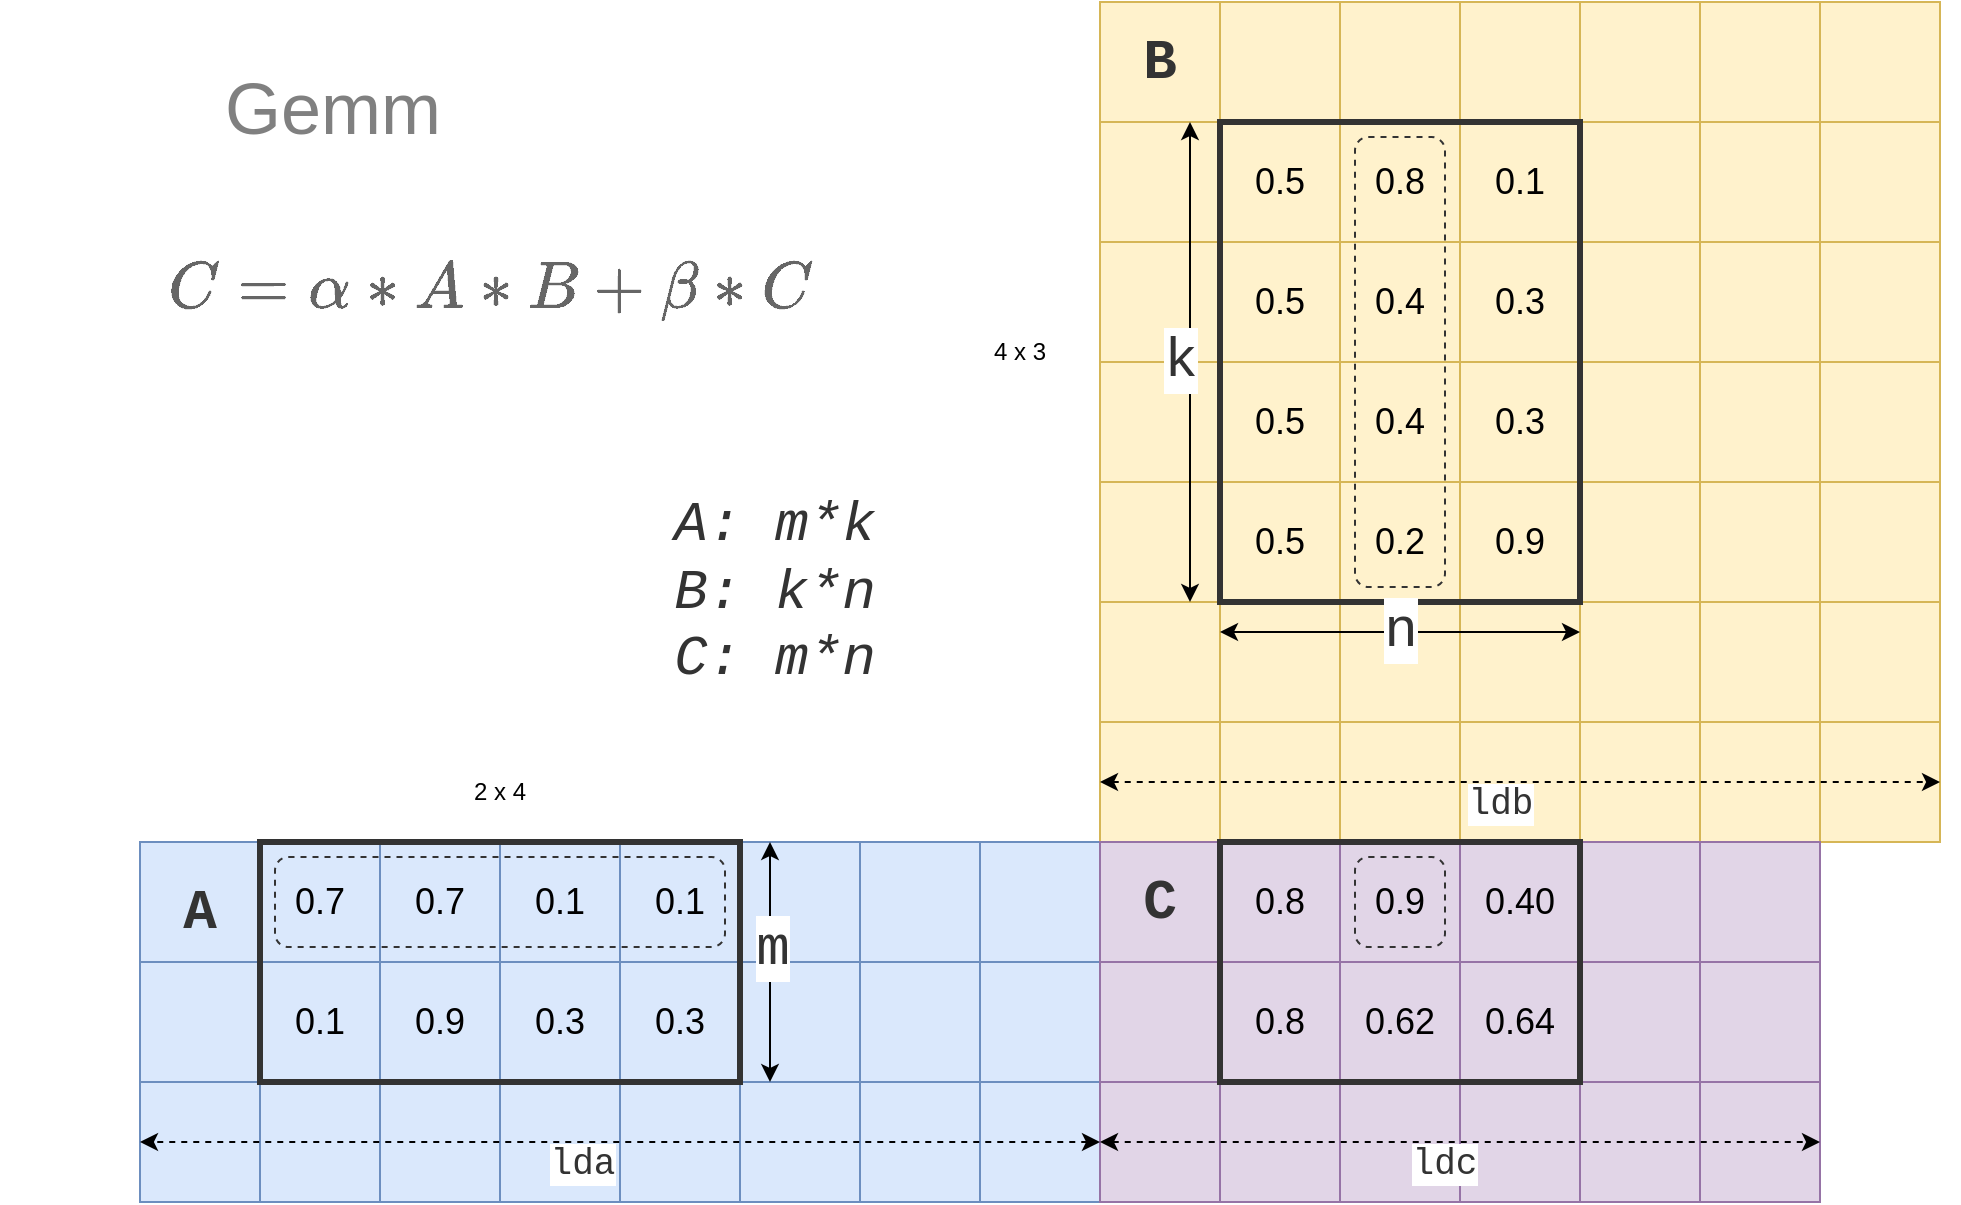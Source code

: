 <mxfile version="17.4.2" type="device"><diagram id="cF53giP90Iohp9pC52NI" name="第 1 页"><mxGraphModel dx="946" dy="672" grid="1" gridSize="10" guides="1" tooltips="1" connect="1" arrows="1" fold="1" page="1" pageScale="1" pageWidth="1169" pageHeight="827" math="1" shadow="0"><root><mxCell id="0"/><mxCell id="1" parent="0"/><mxCell id="H71iaSgbM0ucM5_pQoo7-125" value="0.5" style="whiteSpace=wrap;html=1;aspect=fixed;fontSize=18;strokeColor=#d6b656;fillColor=#fff2cc;" parent="1" vertex="1"><mxGeometry x="1370" y="170" width="60" height="60" as="geometry"/></mxCell><mxCell id="H71iaSgbM0ucM5_pQoo7-126" value="0.8" style="whiteSpace=wrap;html=1;aspect=fixed;fontSize=18;strokeColor=#d6b656;fillColor=#fff2cc;" parent="1" vertex="1"><mxGeometry x="1430" y="170" width="60" height="60" as="geometry"/></mxCell><mxCell id="H71iaSgbM0ucM5_pQoo7-127" value="0.1" style="whiteSpace=wrap;html=1;aspect=fixed;fontSize=18;strokeColor=#d6b656;fillColor=#fff2cc;" parent="1" vertex="1"><mxGeometry x="1490" y="170" width="60" height="60" as="geometry"/></mxCell><mxCell id="H71iaSgbM0ucM5_pQoo7-128" value="0.5" style="whiteSpace=wrap;html=1;aspect=fixed;fontSize=18;strokeColor=#d6b656;fillColor=#fff2cc;" parent="1" vertex="1"><mxGeometry x="1370" y="230" width="60" height="60" as="geometry"/></mxCell><mxCell id="H71iaSgbM0ucM5_pQoo7-129" value="0.4" style="whiteSpace=wrap;html=1;aspect=fixed;fontSize=18;strokeColor=#d6b656;fillColor=#fff2cc;" parent="1" vertex="1"><mxGeometry x="1430" y="230" width="60" height="60" as="geometry"/></mxCell><mxCell id="H71iaSgbM0ucM5_pQoo7-130" value="0.3" style="whiteSpace=wrap;html=1;aspect=fixed;fontSize=18;strokeColor=#d6b656;fillColor=#fff2cc;" parent="1" vertex="1"><mxGeometry x="1490" y="230" width="60" height="60" as="geometry"/></mxCell><mxCell id="H71iaSgbM0ucM5_pQoo7-131" value="0.5" style="whiteSpace=wrap;html=1;aspect=fixed;fontSize=18;strokeColor=#d6b656;fillColor=#fff2cc;" parent="1" vertex="1"><mxGeometry x="1370" y="290" width="60" height="60" as="geometry"/></mxCell><mxCell id="H71iaSgbM0ucM5_pQoo7-132" value="0.4" style="whiteSpace=wrap;html=1;aspect=fixed;fontSize=18;strokeColor=#d6b656;fillColor=#fff2cc;" parent="1" vertex="1"><mxGeometry x="1430" y="290" width="60" height="60" as="geometry"/></mxCell><mxCell id="H71iaSgbM0ucM5_pQoo7-133" value="0.3" style="whiteSpace=wrap;html=1;aspect=fixed;fontSize=18;strokeColor=#d6b656;fillColor=#fff2cc;" parent="1" vertex="1"><mxGeometry x="1490" y="290" width="60" height="60" as="geometry"/></mxCell><mxCell id="H71iaSgbM0ucM5_pQoo7-134" value="0.5" style="whiteSpace=wrap;html=1;aspect=fixed;fontSize=18;strokeColor=#d6b656;fillColor=#fff2cc;" parent="1" vertex="1"><mxGeometry x="1370" y="350" width="60" height="60" as="geometry"/></mxCell><mxCell id="H71iaSgbM0ucM5_pQoo7-135" value="0.2" style="whiteSpace=wrap;html=1;aspect=fixed;fontSize=18;strokeColor=#d6b656;fillColor=#fff2cc;" parent="1" vertex="1"><mxGeometry x="1430" y="350" width="60" height="60" as="geometry"/></mxCell><mxCell id="H71iaSgbM0ucM5_pQoo7-136" value="0.9" style="whiteSpace=wrap;html=1;aspect=fixed;fontSize=18;strokeColor=#d6b656;fillColor=#fff2cc;" parent="1" vertex="1"><mxGeometry x="1490" y="350" width="60" height="60" as="geometry"/></mxCell><mxCell id="H71iaSgbM0ucM5_pQoo7-137" value="" style="rounded=1;whiteSpace=wrap;html=1;fontSize=18;fontColor=#000000;strokeColor=#333333;fillColor=none;dashed=1;" parent="1" vertex="1"><mxGeometry x="1437.5" y="177.5" width="45" height="225" as="geometry"/></mxCell><mxCell id="H71iaSgbM0ucM5_pQoo7-138" value="0.8" style="whiteSpace=wrap;html=1;aspect=fixed;fontSize=18;strokeColor=#9673a6;fillColor=#e1d5e7;" parent="1" vertex="1"><mxGeometry x="1370" y="530" width="60" height="60" as="geometry"/></mxCell><mxCell id="H71iaSgbM0ucM5_pQoo7-139" value="0.9" style="whiteSpace=wrap;html=1;aspect=fixed;fontSize=18;strokeColor=#9673a6;fillColor=#e1d5e7;" parent="1" vertex="1"><mxGeometry x="1430" y="530" width="60" height="60" as="geometry"/></mxCell><mxCell id="H71iaSgbM0ucM5_pQoo7-140" value="0.40" style="whiteSpace=wrap;html=1;aspect=fixed;fontSize=18;strokeColor=#9673a6;fillColor=#e1d5e7;" parent="1" vertex="1"><mxGeometry x="1490" y="530" width="60" height="60" as="geometry"/></mxCell><mxCell id="H71iaSgbM0ucM5_pQoo7-141" value="0.8" style="whiteSpace=wrap;html=1;aspect=fixed;fontSize=18;strokeColor=#9673a6;fillColor=#e1d5e7;" parent="1" vertex="1"><mxGeometry x="1370" y="590" width="60" height="60" as="geometry"/></mxCell><mxCell id="H71iaSgbM0ucM5_pQoo7-142" value="0.62" style="whiteSpace=wrap;html=1;aspect=fixed;fontSize=18;strokeColor=#9673a6;fillColor=#e1d5e7;" parent="1" vertex="1"><mxGeometry x="1430" y="590" width="60" height="60" as="geometry"/></mxCell><mxCell id="H71iaSgbM0ucM5_pQoo7-143" value="0.64" style="whiteSpace=wrap;html=1;aspect=fixed;fontSize=18;strokeColor=#9673a6;fillColor=#e1d5e7;" parent="1" vertex="1"><mxGeometry x="1490" y="590" width="60" height="60" as="geometry"/></mxCell><mxCell id="H71iaSgbM0ucM5_pQoo7-144" value="" style="rounded=1;whiteSpace=wrap;html=1;fontSize=18;fontColor=#000000;strokeColor=#333333;fillColor=none;dashed=1;" parent="1" vertex="1"><mxGeometry x="1437.5" y="537.5" width="45" height="45" as="geometry"/></mxCell><mxCell id="H71iaSgbM0ucM5_pQoo7-145" value="" style="whiteSpace=wrap;html=1;aspect=fixed;fontSize=18;strokeColor=#6c8ebf;fillColor=#dae8fc;" parent="1" vertex="1"><mxGeometry x="830" y="530" width="60" height="60" as="geometry"/></mxCell><mxCell id="H71iaSgbM0ucM5_pQoo7-146" value="" style="whiteSpace=wrap;html=1;aspect=fixed;fontSize=18;strokeColor=#6c8ebf;fillColor=#dae8fc;" parent="1" vertex="1"><mxGeometry x="830" y="590" width="60" height="60" as="geometry"/></mxCell><mxCell id="H71iaSgbM0ucM5_pQoo7-147" value="" style="whiteSpace=wrap;html=1;aspect=fixed;fontSize=18;strokeColor=#d6b656;fillColor=#fff2cc;" parent="1" vertex="1"><mxGeometry x="1550" y="350" width="60" height="60" as="geometry"/></mxCell><mxCell id="H71iaSgbM0ucM5_pQoo7-148" value="" style="whiteSpace=wrap;html=1;aspect=fixed;fontSize=18;strokeColor=#d6b656;fillColor=#fff2cc;" parent="1" vertex="1"><mxGeometry x="1550" y="290" width="60" height="60" as="geometry"/></mxCell><mxCell id="H71iaSgbM0ucM5_pQoo7-149" value="" style="whiteSpace=wrap;html=1;aspect=fixed;fontSize=18;strokeColor=#d6b656;fillColor=#fff2cc;" parent="1" vertex="1"><mxGeometry x="1550" y="170" width="60" height="60" as="geometry"/></mxCell><mxCell id="H71iaSgbM0ucM5_pQoo7-150" value="" style="whiteSpace=wrap;html=1;aspect=fixed;fontSize=18;strokeColor=#d6b656;fillColor=#fff2cc;" parent="1" vertex="1"><mxGeometry x="1550" y="230" width="60" height="60" as="geometry"/></mxCell><mxCell id="H71iaSgbM0ucM5_pQoo7-151" value="" style="whiteSpace=wrap;html=1;aspect=fixed;fontSize=18;strokeColor=#d6b656;fillColor=#fff2cc;" parent="1" vertex="1"><mxGeometry x="1610" y="350" width="60" height="60" as="geometry"/></mxCell><mxCell id="H71iaSgbM0ucM5_pQoo7-152" value="" style="whiteSpace=wrap;html=1;aspect=fixed;fontSize=18;strokeColor=#d6b656;fillColor=#fff2cc;" parent="1" vertex="1"><mxGeometry x="1610" y="290" width="60" height="60" as="geometry"/></mxCell><mxCell id="H71iaSgbM0ucM5_pQoo7-153" value="" style="whiteSpace=wrap;html=1;aspect=fixed;fontSize=18;strokeColor=#d6b656;fillColor=#fff2cc;" parent="1" vertex="1"><mxGeometry x="1610" y="170" width="60" height="60" as="geometry"/></mxCell><mxCell id="H71iaSgbM0ucM5_pQoo7-154" value="" style="whiteSpace=wrap;html=1;aspect=fixed;fontSize=18;strokeColor=#d6b656;fillColor=#fff2cc;" parent="1" vertex="1"><mxGeometry x="1610" y="230" width="60" height="60" as="geometry"/></mxCell><mxCell id="H71iaSgbM0ucM5_pQoo7-155" value="" style="whiteSpace=wrap;html=1;aspect=fixed;fontSize=18;strokeColor=#d6b656;fillColor=#fff2cc;" parent="1" vertex="1"><mxGeometry x="1670" y="350" width="60" height="60" as="geometry"/></mxCell><mxCell id="H71iaSgbM0ucM5_pQoo7-156" value="" style="whiteSpace=wrap;html=1;aspect=fixed;fontSize=18;strokeColor=#d6b656;fillColor=#fff2cc;" parent="1" vertex="1"><mxGeometry x="1670" y="290" width="60" height="60" as="geometry"/></mxCell><mxCell id="H71iaSgbM0ucM5_pQoo7-157" value="" style="whiteSpace=wrap;html=1;aspect=fixed;fontSize=18;strokeColor=#d6b656;fillColor=#fff2cc;" parent="1" vertex="1"><mxGeometry x="1670" y="170" width="60" height="60" as="geometry"/></mxCell><mxCell id="H71iaSgbM0ucM5_pQoo7-158" value="" style="whiteSpace=wrap;html=1;aspect=fixed;fontSize=18;strokeColor=#d6b656;fillColor=#fff2cc;" parent="1" vertex="1"><mxGeometry x="1670" y="230" width="60" height="60" as="geometry"/></mxCell><mxCell id="H71iaSgbM0ucM5_pQoo7-159" value="" style="whiteSpace=wrap;html=1;aspect=fixed;fontSize=18;strokeColor=#d6b656;fillColor=#fff2cc;" parent="1" vertex="1"><mxGeometry x="1370" y="410" width="60" height="60" as="geometry"/></mxCell><mxCell id="H71iaSgbM0ucM5_pQoo7-160" value="" style="whiteSpace=wrap;html=1;aspect=fixed;fontSize=18;strokeColor=#d6b656;fillColor=#fff2cc;" parent="1" vertex="1"><mxGeometry x="1430" y="410" width="60" height="60" as="geometry"/></mxCell><mxCell id="H71iaSgbM0ucM5_pQoo7-161" value="" style="whiteSpace=wrap;html=1;aspect=fixed;fontSize=18;strokeColor=#d6b656;fillColor=#fff2cc;" parent="1" vertex="1"><mxGeometry x="1490" y="410" width="60" height="60" as="geometry"/></mxCell><mxCell id="H71iaSgbM0ucM5_pQoo7-162" value="" style="whiteSpace=wrap;html=1;aspect=fixed;fontSize=18;strokeColor=#d6b656;fillColor=#fff2cc;" parent="1" vertex="1"><mxGeometry x="1550" y="410" width="60" height="60" as="geometry"/></mxCell><mxCell id="H71iaSgbM0ucM5_pQoo7-163" value="" style="whiteSpace=wrap;html=1;aspect=fixed;fontSize=18;strokeColor=#d6b656;fillColor=#fff2cc;" parent="1" vertex="1"><mxGeometry x="1610" y="410" width="60" height="60" as="geometry"/></mxCell><mxCell id="H71iaSgbM0ucM5_pQoo7-164" value="" style="whiteSpace=wrap;html=1;aspect=fixed;fontSize=18;strokeColor=#d6b656;fillColor=#fff2cc;" parent="1" vertex="1"><mxGeometry x="1670" y="410" width="60" height="60" as="geometry"/></mxCell><mxCell id="H71iaSgbM0ucM5_pQoo7-165" value="" style="whiteSpace=wrap;html=1;aspect=fixed;fontSize=18;strokeColor=#d6b656;fillColor=#fff2cc;" parent="1" vertex="1"><mxGeometry x="1370" y="470" width="60" height="60" as="geometry"/></mxCell><mxCell id="H71iaSgbM0ucM5_pQoo7-166" value="" style="whiteSpace=wrap;html=1;aspect=fixed;fontSize=18;strokeColor=#d6b656;fillColor=#fff2cc;" parent="1" vertex="1"><mxGeometry x="1430" y="470" width="60" height="60" as="geometry"/></mxCell><mxCell id="H71iaSgbM0ucM5_pQoo7-167" value="" style="whiteSpace=wrap;html=1;aspect=fixed;fontSize=18;strokeColor=#d6b656;fillColor=#fff2cc;" parent="1" vertex="1"><mxGeometry x="1490" y="470" width="60" height="60" as="geometry"/></mxCell><mxCell id="H71iaSgbM0ucM5_pQoo7-168" value="" style="whiteSpace=wrap;html=1;aspect=fixed;fontSize=18;strokeColor=#d6b656;fillColor=#fff2cc;" parent="1" vertex="1"><mxGeometry x="1550" y="470" width="60" height="60" as="geometry"/></mxCell><mxCell id="H71iaSgbM0ucM5_pQoo7-169" value="" style="whiteSpace=wrap;html=1;aspect=fixed;fontSize=18;strokeColor=#d6b656;fillColor=#fff2cc;" parent="1" vertex="1"><mxGeometry x="1610" y="470" width="60" height="60" as="geometry"/></mxCell><mxCell id="H71iaSgbM0ucM5_pQoo7-170" value="" style="whiteSpace=wrap;html=1;aspect=fixed;fontSize=18;strokeColor=#d6b656;fillColor=#fff2cc;" parent="1" vertex="1"><mxGeometry x="1670" y="470" width="60" height="60" as="geometry"/></mxCell><mxCell id="H71iaSgbM0ucM5_pQoo7-171" value="" style="whiteSpace=wrap;html=1;aspect=fixed;fontSize=18;strokeColor=#d6b656;fillColor=#fff2cc;" parent="1" vertex="1"><mxGeometry x="1310" y="350" width="60" height="60" as="geometry"/></mxCell><mxCell id="H71iaSgbM0ucM5_pQoo7-172" value="" style="whiteSpace=wrap;html=1;aspect=fixed;fontSize=18;strokeColor=#d6b656;fillColor=#fff2cc;" parent="1" vertex="1"><mxGeometry x="1310" y="290" width="60" height="60" as="geometry"/></mxCell><mxCell id="H71iaSgbM0ucM5_pQoo7-173" value="" style="whiteSpace=wrap;html=1;aspect=fixed;fontSize=18;strokeColor=#d6b656;fillColor=#fff2cc;" parent="1" vertex="1"><mxGeometry x="1310" y="170" width="60" height="60" as="geometry"/></mxCell><mxCell id="H71iaSgbM0ucM5_pQoo7-174" value="" style="whiteSpace=wrap;html=1;aspect=fixed;fontSize=18;strokeColor=#d6b656;fillColor=#fff2cc;" parent="1" vertex="1"><mxGeometry x="1310" y="230" width="60" height="60" as="geometry"/></mxCell><mxCell id="H71iaSgbM0ucM5_pQoo7-175" value="" style="whiteSpace=wrap;html=1;aspect=fixed;fontSize=18;strokeColor=#d6b656;fillColor=#fff2cc;" parent="1" vertex="1"><mxGeometry x="1310" y="410" width="60" height="60" as="geometry"/></mxCell><mxCell id="H71iaSgbM0ucM5_pQoo7-176" value="" style="whiteSpace=wrap;html=1;aspect=fixed;fontSize=18;strokeColor=#d6b656;fillColor=#fff2cc;" parent="1" vertex="1"><mxGeometry x="1310" y="470" width="60" height="60" as="geometry"/></mxCell><mxCell id="H71iaSgbM0ucM5_pQoo7-177" value="" style="whiteSpace=wrap;html=1;aspect=fixed;fontSize=18;strokeColor=#d6b656;fillColor=#fff2cc;" parent="1" vertex="1"><mxGeometry x="1370" y="110" width="60" height="60" as="geometry"/></mxCell><mxCell id="H71iaSgbM0ucM5_pQoo7-178" value="" style="whiteSpace=wrap;html=1;aspect=fixed;fontSize=18;strokeColor=#d6b656;fillColor=#fff2cc;" parent="1" vertex="1"><mxGeometry x="1430" y="110" width="60" height="60" as="geometry"/></mxCell><mxCell id="H71iaSgbM0ucM5_pQoo7-179" value="" style="whiteSpace=wrap;html=1;aspect=fixed;fontSize=18;strokeColor=#d6b656;fillColor=#fff2cc;" parent="1" vertex="1"><mxGeometry x="1490" y="110" width="60" height="60" as="geometry"/></mxCell><mxCell id="H71iaSgbM0ucM5_pQoo7-180" value="" style="whiteSpace=wrap;html=1;aspect=fixed;fontSize=18;strokeColor=#d6b656;fillColor=#fff2cc;" parent="1" vertex="1"><mxGeometry x="1550" y="110" width="60" height="60" as="geometry"/></mxCell><mxCell id="H71iaSgbM0ucM5_pQoo7-181" value="" style="whiteSpace=wrap;html=1;aspect=fixed;fontSize=18;strokeColor=#d6b656;fillColor=#fff2cc;" parent="1" vertex="1"><mxGeometry x="1610" y="110" width="60" height="60" as="geometry"/></mxCell><mxCell id="H71iaSgbM0ucM5_pQoo7-182" value="" style="whiteSpace=wrap;html=1;aspect=fixed;fontSize=18;strokeColor=#d6b656;fillColor=#fff2cc;" parent="1" vertex="1"><mxGeometry x="1670" y="110" width="60" height="60" as="geometry"/></mxCell><mxCell id="H71iaSgbM0ucM5_pQoo7-183" value="" style="whiteSpace=wrap;html=1;aspect=fixed;fontSize=18;strokeColor=#d6b656;fillColor=#fff2cc;" parent="1" vertex="1"><mxGeometry x="1310" y="110" width="60" height="60" as="geometry"/></mxCell><mxCell id="H71iaSgbM0ucM5_pQoo7-184" value="" style="whiteSpace=wrap;html=1;aspect=fixed;fontSize=18;strokeColor=#6c8ebf;fillColor=#dae8fc;" parent="1" vertex="1"><mxGeometry x="830" y="650" width="60" height="60" as="geometry"/></mxCell><mxCell id="H71iaSgbM0ucM5_pQoo7-185" value="" style="whiteSpace=wrap;html=1;aspect=fixed;fontSize=18;strokeColor=#6c8ebf;fillColor=#dae8fc;" parent="1" vertex="1"><mxGeometry x="890" y="650" width="60" height="60" as="geometry"/></mxCell><mxCell id="H71iaSgbM0ucM5_pQoo7-186" value="" style="whiteSpace=wrap;html=1;aspect=fixed;fontSize=18;strokeColor=#6c8ebf;fillColor=#dae8fc;" parent="1" vertex="1"><mxGeometry x="950" y="650" width="60" height="60" as="geometry"/></mxCell><mxCell id="H71iaSgbM0ucM5_pQoo7-187" value="" style="whiteSpace=wrap;html=1;aspect=fixed;fontSize=18;strokeColor=#6c8ebf;fillColor=#dae8fc;" parent="1" vertex="1"><mxGeometry x="1010" y="650" width="60" height="60" as="geometry"/></mxCell><mxCell id="H71iaSgbM0ucM5_pQoo7-188" value="" style="whiteSpace=wrap;html=1;aspect=fixed;fontSize=18;strokeColor=#6c8ebf;fillColor=#dae8fc;" parent="1" vertex="1"><mxGeometry x="1070" y="650" width="60" height="60" as="geometry"/></mxCell><mxCell id="H71iaSgbM0ucM5_pQoo7-189" value="" style="whiteSpace=wrap;html=1;aspect=fixed;fontSize=18;strokeColor=#6c8ebf;fillColor=#dae8fc;" parent="1" vertex="1"><mxGeometry x="1130" y="650" width="60" height="60" as="geometry"/></mxCell><mxCell id="H71iaSgbM0ucM5_pQoo7-190" value="" style="whiteSpace=wrap;html=1;aspect=fixed;fontSize=18;strokeColor=#6c8ebf;fillColor=#dae8fc;" parent="1" vertex="1"><mxGeometry x="1190" y="650" width="60" height="60" as="geometry"/></mxCell><mxCell id="H71iaSgbM0ucM5_pQoo7-191" value="" style="whiteSpace=wrap;html=1;aspect=fixed;fontSize=18;strokeColor=#6c8ebf;fillColor=#dae8fc;" parent="1" vertex="1"><mxGeometry x="1250" y="650" width="60" height="60" as="geometry"/></mxCell><mxCell id="H71iaSgbM0ucM5_pQoo7-192" value="0.7" style="whiteSpace=wrap;html=1;aspect=fixed;fontSize=18;strokeColor=#6c8ebf;fillColor=#dae8fc;" parent="1" vertex="1"><mxGeometry x="890" y="530" width="60" height="60" as="geometry"/></mxCell><mxCell id="H71iaSgbM0ucM5_pQoo7-193" value="0.7" style="whiteSpace=wrap;html=1;aspect=fixed;fontSize=18;strokeColor=#6c8ebf;fillColor=#dae8fc;" parent="1" vertex="1"><mxGeometry x="950" y="530" width="60" height="60" as="geometry"/></mxCell><mxCell id="H71iaSgbM0ucM5_pQoo7-194" value="0.1" style="whiteSpace=wrap;html=1;aspect=fixed;fontSize=18;strokeColor=#6c8ebf;fillColor=#dae8fc;" parent="1" vertex="1"><mxGeometry x="1010" y="530" width="60" height="60" as="geometry"/></mxCell><mxCell id="H71iaSgbM0ucM5_pQoo7-195" value="0.1" style="whiteSpace=wrap;html=1;aspect=fixed;fontSize=18;strokeColor=#6c8ebf;fillColor=#dae8fc;" parent="1" vertex="1"><mxGeometry x="1070" y="530" width="60" height="60" as="geometry"/></mxCell><mxCell id="H71iaSgbM0ucM5_pQoo7-196" value="0.1" style="whiteSpace=wrap;html=1;aspect=fixed;fontSize=18;strokeColor=#6c8ebf;fillColor=#dae8fc;" parent="1" vertex="1"><mxGeometry x="890" y="590" width="60" height="60" as="geometry"/></mxCell><mxCell id="H71iaSgbM0ucM5_pQoo7-197" value="0.9" style="whiteSpace=wrap;html=1;aspect=fixed;fontSize=18;strokeColor=#6c8ebf;fillColor=#dae8fc;" parent="1" vertex="1"><mxGeometry x="950" y="590" width="60" height="60" as="geometry"/></mxCell><mxCell id="H71iaSgbM0ucM5_pQoo7-198" value="0.3" style="whiteSpace=wrap;html=1;aspect=fixed;fontSize=18;strokeColor=#6c8ebf;fillColor=#dae8fc;" parent="1" vertex="1"><mxGeometry x="1010" y="590" width="60" height="60" as="geometry"/></mxCell><mxCell id="H71iaSgbM0ucM5_pQoo7-199" value="0.3" style="whiteSpace=wrap;html=1;aspect=fixed;fontSize=18;strokeColor=#6c8ebf;fillColor=#dae8fc;" parent="1" vertex="1"><mxGeometry x="1070" y="590" width="60" height="60" as="geometry"/></mxCell><mxCell id="H71iaSgbM0ucM5_pQoo7-200" value="Gemm" style="text;html=1;strokeColor=none;fillColor=none;align=center;verticalAlign=middle;whiteSpace=wrap;rounded=0;fontSize=36;fontColor=#808080;" parent="1" vertex="1"><mxGeometry x="830" y="110" width="192.5" height="105" as="geometry"/></mxCell><mxCell id="H71iaSgbM0ucM5_pQoo7-201" value="" style="rounded=1;whiteSpace=wrap;html=1;fontSize=18;fontColor=#000000;strokeColor=#333333;fillColor=none;dashed=1;" parent="1" vertex="1"><mxGeometry x="897.5" y="537.5" width="225" height="45" as="geometry"/></mxCell><mxCell id="H71iaSgbM0ucM5_pQoo7-202" value="" style="whiteSpace=wrap;html=1;aspect=fixed;fontSize=18;strokeColor=#6c8ebf;fillColor=#dae8fc;" parent="1" vertex="1"><mxGeometry x="1130" y="530" width="60" height="60" as="geometry"/></mxCell><mxCell id="H71iaSgbM0ucM5_pQoo7-203" value="" style="whiteSpace=wrap;html=1;aspect=fixed;fontSize=18;strokeColor=#6c8ebf;fillColor=#dae8fc;" parent="1" vertex="1"><mxGeometry x="1190" y="530" width="60" height="60" as="geometry"/></mxCell><mxCell id="H71iaSgbM0ucM5_pQoo7-204" value="" style="whiteSpace=wrap;html=1;aspect=fixed;fontSize=18;strokeColor=#6c8ebf;fillColor=#dae8fc;" parent="1" vertex="1"><mxGeometry x="1250" y="530" width="60" height="60" as="geometry"/></mxCell><mxCell id="H71iaSgbM0ucM5_pQoo7-205" value="" style="whiteSpace=wrap;html=1;aspect=fixed;fontSize=18;strokeColor=#6c8ebf;fillColor=#dae8fc;" parent="1" vertex="1"><mxGeometry x="1130" y="590" width="60" height="60" as="geometry"/></mxCell><mxCell id="H71iaSgbM0ucM5_pQoo7-206" value="" style="whiteSpace=wrap;html=1;aspect=fixed;fontSize=18;strokeColor=#6c8ebf;fillColor=#dae8fc;" parent="1" vertex="1"><mxGeometry x="1190" y="590" width="60" height="60" as="geometry"/></mxCell><mxCell id="H71iaSgbM0ucM5_pQoo7-207" value="" style="whiteSpace=wrap;html=1;aspect=fixed;fontSize=18;strokeColor=#6c8ebf;fillColor=#dae8fc;" parent="1" vertex="1"><mxGeometry x="1250" y="590" width="60" height="60" as="geometry"/></mxCell><mxCell id="H71iaSgbM0ucM5_pQoo7-208" value="A" style="text;html=1;strokeColor=none;fillColor=none;align=center;verticalAlign=middle;whiteSpace=wrap;rounded=0;fontFamily=Courier New;fontSize=28;fontColor=#333333;fontStyle=1" parent="1" vertex="1"><mxGeometry x="830" y="550" width="60" height="30" as="geometry"/></mxCell><mxCell id="H71iaSgbM0ucM5_pQoo7-209" value="B" style="text;html=1;strokeColor=none;fillColor=none;align=center;verticalAlign=middle;whiteSpace=wrap;rounded=0;fontFamily=Courier New;fontSize=28;fontColor=#333333;fontStyle=1" parent="1" vertex="1"><mxGeometry x="1310" y="125" width="60" height="30" as="geometry"/></mxCell><mxCell id="H71iaSgbM0ucM5_pQoo7-210" value="" style="whiteSpace=wrap;html=1;aspect=fixed;fontSize=18;strokeColor=#9673a6;fillColor=#e1d5e7;" parent="1" vertex="1"><mxGeometry x="1550" y="590" width="60" height="60" as="geometry"/></mxCell><mxCell id="H71iaSgbM0ucM5_pQoo7-211" value="" style="whiteSpace=wrap;html=1;aspect=fixed;fontSize=18;strokeColor=#9673a6;fillColor=#e1d5e7;" parent="1" vertex="1"><mxGeometry x="1550" y="530" width="60" height="60" as="geometry"/></mxCell><mxCell id="H71iaSgbM0ucM5_pQoo7-212" value="" style="whiteSpace=wrap;html=1;aspect=fixed;fontSize=18;strokeColor=#9673a6;fillColor=#e1d5e7;" parent="1" vertex="1"><mxGeometry x="1610" y="530" width="60" height="60" as="geometry"/></mxCell><mxCell id="H71iaSgbM0ucM5_pQoo7-214" value="" style="whiteSpace=wrap;html=1;aspect=fixed;fontSize=18;strokeColor=#9673a6;fillColor=#e1d5e7;" parent="1" vertex="1"><mxGeometry x="1610" y="590" width="60" height="60" as="geometry"/></mxCell><mxCell id="H71iaSgbM0ucM5_pQoo7-216" value="" style="whiteSpace=wrap;html=1;aspect=fixed;fontSize=18;strokeColor=#9673a6;fillColor=#e1d5e7;" parent="1" vertex="1"><mxGeometry x="1310" y="530" width="60" height="60" as="geometry"/></mxCell><mxCell id="H71iaSgbM0ucM5_pQoo7-217" value="" style="whiteSpace=wrap;html=1;aspect=fixed;fontSize=18;strokeColor=#9673a6;fillColor=#e1d5e7;" parent="1" vertex="1"><mxGeometry x="1310" y="590" width="60" height="60" as="geometry"/></mxCell><mxCell id="H71iaSgbM0ucM5_pQoo7-218" value="" style="whiteSpace=wrap;html=1;aspect=fixed;fontSize=18;strokeColor=#9673a6;fillColor=#e1d5e7;" parent="1" vertex="1"><mxGeometry x="1310" y="650" width="60" height="60" as="geometry"/></mxCell><mxCell id="H71iaSgbM0ucM5_pQoo7-219" value="" style="whiteSpace=wrap;html=1;aspect=fixed;fontSize=18;strokeColor=#9673a6;fillColor=#e1d5e7;" parent="1" vertex="1"><mxGeometry x="1370" y="650" width="60" height="60" as="geometry"/></mxCell><mxCell id="H71iaSgbM0ucM5_pQoo7-220" value="" style="whiteSpace=wrap;html=1;aspect=fixed;fontSize=18;strokeColor=#9673a6;fillColor=#e1d5e7;" parent="1" vertex="1"><mxGeometry x="1430" y="650" width="60" height="60" as="geometry"/></mxCell><mxCell id="H71iaSgbM0ucM5_pQoo7-221" value="" style="whiteSpace=wrap;html=1;aspect=fixed;fontSize=18;strokeColor=#9673a6;fillColor=#e1d5e7;" parent="1" vertex="1"><mxGeometry x="1490" y="650" width="60" height="60" as="geometry"/></mxCell><mxCell id="H71iaSgbM0ucM5_pQoo7-222" value="" style="whiteSpace=wrap;html=1;aspect=fixed;fontSize=18;strokeColor=#9673a6;fillColor=#e1d5e7;" parent="1" vertex="1"><mxGeometry x="1550" y="650" width="60" height="60" as="geometry"/></mxCell><mxCell id="H71iaSgbM0ucM5_pQoo7-223" value="" style="whiteSpace=wrap;html=1;aspect=fixed;fontSize=18;strokeColor=#9673a6;fillColor=#e1d5e7;" parent="1" vertex="1"><mxGeometry x="1610" y="650" width="60" height="60" as="geometry"/></mxCell><mxCell id="H71iaSgbM0ucM5_pQoo7-225" value="" style="rounded=0;whiteSpace=wrap;html=1;fontFamily=Courier New;fontSize=28;fontColor=#333333;strokeColor=#333333;fillColor=none;strokeWidth=3;" parent="1" vertex="1"><mxGeometry x="890" y="530" width="240" height="120" as="geometry"/></mxCell><mxCell id="H71iaSgbM0ucM5_pQoo7-226" value="" style="rounded=0;whiteSpace=wrap;html=1;fontFamily=Courier New;fontSize=28;fontColor=#333333;strokeColor=#333333;strokeWidth=3;fillColor=none;" parent="1" vertex="1"><mxGeometry x="1370" y="170" width="180" height="240" as="geometry"/></mxCell><mxCell id="H71iaSgbM0ucM5_pQoo7-227" value="" style="rounded=0;whiteSpace=wrap;html=1;fontFamily=Courier New;fontSize=28;fontColor=#333333;strokeColor=#333333;strokeWidth=3;fillColor=none;" parent="1" vertex="1"><mxGeometry x="1370" y="530" width="180" height="120" as="geometry"/></mxCell><mxCell id="H71iaSgbM0ucM5_pQoo7-228" value="2 x 4" style="text;html=1;strokeColor=none;fillColor=none;align=center;verticalAlign=middle;whiteSpace=wrap;rounded=0;" parent="1" vertex="1"><mxGeometry x="980" y="490" width="60" height="30" as="geometry"/></mxCell><mxCell id="H71iaSgbM0ucM5_pQoo7-229" value="4 x 3" style="text;html=1;strokeColor=none;fillColor=none;align=center;verticalAlign=middle;whiteSpace=wrap;rounded=0;" parent="1" vertex="1"><mxGeometry x="1240" y="270" width="60" height="30" as="geometry"/></mxCell><mxCell id="H71iaSgbM0ucM5_pQoo7-230" value="" style="endArrow=classic;startArrow=classic;html=1;rounded=0;fontFamily=Courier New;fontSize=28;fontColor=#333333;exitX=0.25;exitY=1;exitDx=0;exitDy=0;entryX=0.25;entryY=0;entryDx=0;entryDy=0;" parent="1" source="H71iaSgbM0ucM5_pQoo7-205" target="H71iaSgbM0ucM5_pQoo7-202" edge="1"><mxGeometry width="50" height="50" relative="1" as="geometry"><mxPoint x="1150" y="510" as="sourcePoint"/><mxPoint x="1200" y="460" as="targetPoint"/></mxGeometry></mxCell><mxCell id="H71iaSgbM0ucM5_pQoo7-231" value="m" style="edgeLabel;html=1;align=center;verticalAlign=middle;resizable=0;points=[];fontSize=28;fontFamily=Courier New;fontColor=#333333;labelBackgroundColor=default;" parent="H71iaSgbM0ucM5_pQoo7-230" vertex="1" connectable="0"><mxGeometry x="0.422" y="-1" relative="1" as="geometry"><mxPoint y="18" as="offset"/></mxGeometry></mxCell><mxCell id="H71iaSgbM0ucM5_pQoo7-232" value="" style="endArrow=classic;startArrow=classic;html=1;rounded=0;fontFamily=Courier New;fontSize=28;fontColor=#333333;entryX=1;entryY=0.25;entryDx=0;entryDy=0;exitX=0;exitY=0.25;exitDx=0;exitDy=0;" parent="1" source="H71iaSgbM0ucM5_pQoo7-159" target="H71iaSgbM0ucM5_pQoo7-161" edge="1"><mxGeometry width="50" height="50" relative="1" as="geometry"><mxPoint x="1070" y="510" as="sourcePoint"/><mxPoint x="1120" y="460" as="targetPoint"/></mxGeometry></mxCell><mxCell id="H71iaSgbM0ucM5_pQoo7-233" value="n" style="edgeLabel;html=1;align=center;verticalAlign=middle;resizable=0;points=[];fontSize=28;fontFamily=Courier New;fontColor=#333333;" parent="H71iaSgbM0ucM5_pQoo7-232" vertex="1" connectable="0"><mxGeometry x="0.144" relative="1" as="geometry"><mxPoint x="-13" y="-1" as="offset"/></mxGeometry></mxCell><mxCell id="H71iaSgbM0ucM5_pQoo7-234" value="$$ C = \alpha*A*B+\beta*C&amp;nbsp; $$" style="text;html=1;strokeColor=none;fillColor=none;align=center;verticalAlign=middle;whiteSpace=wrap;rounded=0;fontFamily=Courier New;fontSize=28;fontColor=#666666;" parent="1" vertex="1"><mxGeometry x="760" y="240" width="490" height="30" as="geometry"/></mxCell><mxCell id="H71iaSgbM0ucM5_pQoo7-235" value="A: m*k&lt;br&gt;B: k*n&lt;br&gt;C: m*n" style="text;html=1;strokeColor=none;fillColor=none;align=center;verticalAlign=middle;whiteSpace=wrap;rounded=0;fontFamily=Courier New;fontSize=28;fontColor=#333333;fontStyle=2" parent="1" vertex="1"><mxGeometry x="1055" y="350" width="185" height="110" as="geometry"/></mxCell><mxCell id="H71iaSgbM0ucM5_pQoo7-236" value="C" style="text;html=1;strokeColor=none;fillColor=none;align=center;verticalAlign=middle;whiteSpace=wrap;rounded=0;fontFamily=Courier New;fontSize=28;fontColor=#333333;fontStyle=1" parent="1" vertex="1"><mxGeometry x="1310" y="545" width="60" height="30" as="geometry"/></mxCell><mxCell id="H71iaSgbM0ucM5_pQoo7-237" value="" style="endArrow=classic;startArrow=classic;html=1;rounded=0;fontFamily=Courier New;fontSize=28;fontColor=#333333;entryX=0.75;entryY=0;entryDx=0;entryDy=0;exitX=0.75;exitY=1;exitDx=0;exitDy=0;" parent="1" source="H71iaSgbM0ucM5_pQoo7-171" target="H71iaSgbM0ucM5_pQoo7-173" edge="1"><mxGeometry width="50" height="50" relative="1" as="geometry"><mxPoint x="1320" y="400" as="sourcePoint"/><mxPoint x="1370" y="350" as="targetPoint"/></mxGeometry></mxCell><mxCell id="H71iaSgbM0ucM5_pQoo7-238" value="k" style="edgeLabel;html=1;align=center;verticalAlign=middle;resizable=0;points=[];fontSize=28;fontFamily=Courier New;fontColor=#333333;" parent="H71iaSgbM0ucM5_pQoo7-237" vertex="1" connectable="0"><mxGeometry x="0.183" y="1" relative="1" as="geometry"><mxPoint x="-4" y="21" as="offset"/></mxGeometry></mxCell><mxCell id="H71iaSgbM0ucM5_pQoo7-244" value="" style="endArrow=classic;startArrow=classic;html=1;rounded=0;dashed=1;labelBackgroundColor=none;fontFamily=Courier New;fontSize=16;fontColor=#333333;strokeWidth=1;exitX=1;exitY=0.5;exitDx=0;exitDy=0;entryX=0;entryY=0.5;entryDx=0;entryDy=0;spacingTop=22;" parent="1" source="H71iaSgbM0ucM5_pQoo7-191" target="H71iaSgbM0ucM5_pQoo7-184" edge="1"><mxGeometry width="50" height="50" relative="1" as="geometry"><mxPoint x="1280" y="569.289" as="sourcePoint"/><mxPoint x="1280" y="519.289" as="targetPoint"/></mxGeometry></mxCell><mxCell id="H71iaSgbM0ucM5_pQoo7-245" value="lda" style="edgeLabel;html=1;align=center;verticalAlign=middle;resizable=0;points=[];fontSize=18;fontFamily=Courier New;fontColor=#333333;spacingTop=22;" parent="H71iaSgbM0ucM5_pQoo7-244" vertex="1" connectable="0"><mxGeometry x="0.206" y="-5" relative="1" as="geometry"><mxPoint x="30" y="5" as="offset"/></mxGeometry></mxCell><mxCell id="H71iaSgbM0ucM5_pQoo7-246" value="ldb" style="endArrow=classic;startArrow=classic;html=1;rounded=0;dashed=1;labelBackgroundColor=default;fontFamily=Courier New;fontSize=18;fontColor=#333333;strokeWidth=1;exitX=0;exitY=0.5;exitDx=0;exitDy=0;entryX=1;entryY=0.5;entryDx=0;entryDy=0;spacingBottom=-22;" parent="1" source="H71iaSgbM0ucM5_pQoo7-176" target="H71iaSgbM0ucM5_pQoo7-170" edge="1"><mxGeometry x="-0.048" width="50" height="50" relative="1" as="geometry"><mxPoint x="1340" y="360" as="sourcePoint"/><mxPoint x="1390" y="310" as="targetPoint"/><mxPoint as="offset"/></mxGeometry></mxCell><mxCell id="H71iaSgbM0ucM5_pQoo7-247" value="ldc" style="endArrow=classic;startArrow=classic;html=1;rounded=0;dashed=1;labelBackgroundColor=default;fontFamily=Courier New;fontSize=18;fontColor=#333333;strokeWidth=1;spacingBottom=-22;entryX=1;entryY=0.5;entryDx=0;entryDy=0;" parent="1" target="H71iaSgbM0ucM5_pQoo7-223" edge="1"><mxGeometry x="-0.048" width="50" height="50" relative="1" as="geometry"><mxPoint x="1310" y="680" as="sourcePoint"/><mxPoint x="1670" y="690" as="targetPoint"/><mxPoint as="offset"/></mxGeometry></mxCell></root></mxGraphModel></diagram></mxfile>
